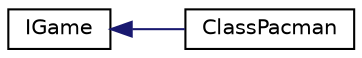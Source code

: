 digraph "Graphical Class Hierarchy"
{
  edge [fontname="Helvetica",fontsize="10",labelfontname="Helvetica",labelfontsize="10"];
  node [fontname="Helvetica",fontsize="10",shape=record];
  rankdir="LR";
  Node0 [label="IGame",height=0.2,width=0.4,color="black", fillcolor="white", style="filled",URL="$class_i_game.html"];
  Node0 -> Node1 [dir="back",color="midnightblue",fontsize="10",style="solid",fontname="Helvetica"];
  Node1 [label="ClassPacman",height=0.2,width=0.4,color="black", fillcolor="white", style="filled",URL="$class_class_pacman.html",tooltip="Class representing ClassPacman logic. "];
}
